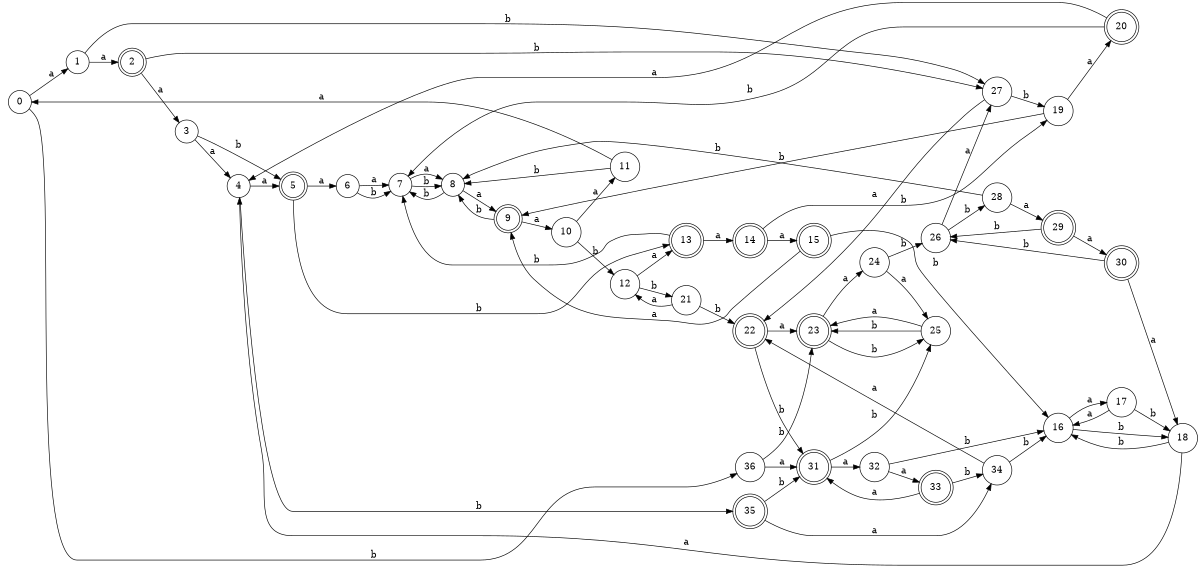 digraph n30_10 {
__start0 [label="" shape="none"];

rankdir=LR;
size="8,5";

s0 [style="filled", color="black", fillcolor="white" shape="circle", label="0"];
s1 [style="filled", color="black", fillcolor="white" shape="circle", label="1"];
s2 [style="rounded,filled", color="black", fillcolor="white" shape="doublecircle", label="2"];
s3 [style="filled", color="black", fillcolor="white" shape="circle", label="3"];
s4 [style="filled", color="black", fillcolor="white" shape="circle", label="4"];
s5 [style="rounded,filled", color="black", fillcolor="white" shape="doublecircle", label="5"];
s6 [style="filled", color="black", fillcolor="white" shape="circle", label="6"];
s7 [style="filled", color="black", fillcolor="white" shape="circle", label="7"];
s8 [style="filled", color="black", fillcolor="white" shape="circle", label="8"];
s9 [style="rounded,filled", color="black", fillcolor="white" shape="doublecircle", label="9"];
s10 [style="filled", color="black", fillcolor="white" shape="circle", label="10"];
s11 [style="filled", color="black", fillcolor="white" shape="circle", label="11"];
s12 [style="filled", color="black", fillcolor="white" shape="circle", label="12"];
s13 [style="rounded,filled", color="black", fillcolor="white" shape="doublecircle", label="13"];
s14 [style="rounded,filled", color="black", fillcolor="white" shape="doublecircle", label="14"];
s15 [style="rounded,filled", color="black", fillcolor="white" shape="doublecircle", label="15"];
s16 [style="filled", color="black", fillcolor="white" shape="circle", label="16"];
s17 [style="filled", color="black", fillcolor="white" shape="circle", label="17"];
s18 [style="filled", color="black", fillcolor="white" shape="circle", label="18"];
s19 [style="filled", color="black", fillcolor="white" shape="circle", label="19"];
s20 [style="rounded,filled", color="black", fillcolor="white" shape="doublecircle", label="20"];
s21 [style="filled", color="black", fillcolor="white" shape="circle", label="21"];
s22 [style="rounded,filled", color="black", fillcolor="white" shape="doublecircle", label="22"];
s23 [style="rounded,filled", color="black", fillcolor="white" shape="doublecircle", label="23"];
s24 [style="filled", color="black", fillcolor="white" shape="circle", label="24"];
s25 [style="filled", color="black", fillcolor="white" shape="circle", label="25"];
s26 [style="filled", color="black", fillcolor="white" shape="circle", label="26"];
s27 [style="filled", color="black", fillcolor="white" shape="circle", label="27"];
s28 [style="filled", color="black", fillcolor="white" shape="circle", label="28"];
s29 [style="rounded,filled", color="black", fillcolor="white" shape="doublecircle", label="29"];
s30 [style="rounded,filled", color="black", fillcolor="white" shape="doublecircle", label="30"];
s31 [style="rounded,filled", color="black", fillcolor="white" shape="doublecircle", label="31"];
s32 [style="filled", color="black", fillcolor="white" shape="circle", label="32"];
s33 [style="rounded,filled", color="black", fillcolor="white" shape="doublecircle", label="33"];
s34 [style="filled", color="black", fillcolor="white" shape="circle", label="34"];
s35 [style="rounded,filled", color="black", fillcolor="white" shape="doublecircle", label="35"];
s36 [style="filled", color="black", fillcolor="white" shape="circle", label="36"];
s0 -> s1 [label="a"];
s0 -> s36 [label="b"];
s1 -> s2 [label="a"];
s1 -> s27 [label="b"];
s2 -> s3 [label="a"];
s2 -> s27 [label="b"];
s3 -> s4 [label="a"];
s3 -> s5 [label="b"];
s4 -> s5 [label="a"];
s4 -> s35 [label="b"];
s5 -> s6 [label="a"];
s5 -> s13 [label="b"];
s6 -> s7 [label="a"];
s6 -> s7 [label="b"];
s7 -> s8 [label="a"];
s7 -> s8 [label="b"];
s8 -> s9 [label="a"];
s8 -> s7 [label="b"];
s9 -> s10 [label="a"];
s9 -> s8 [label="b"];
s10 -> s11 [label="a"];
s10 -> s12 [label="b"];
s11 -> s0 [label="a"];
s11 -> s8 [label="b"];
s12 -> s13 [label="a"];
s12 -> s21 [label="b"];
s13 -> s14 [label="a"];
s13 -> s7 [label="b"];
s14 -> s15 [label="a"];
s14 -> s19 [label="b"];
s15 -> s9 [label="a"];
s15 -> s16 [label="b"];
s16 -> s17 [label="a"];
s16 -> s18 [label="b"];
s17 -> s16 [label="a"];
s17 -> s18 [label="b"];
s18 -> s4 [label="a"];
s18 -> s16 [label="b"];
s19 -> s20 [label="a"];
s19 -> s9 [label="b"];
s20 -> s4 [label="a"];
s20 -> s7 [label="b"];
s21 -> s12 [label="a"];
s21 -> s22 [label="b"];
s22 -> s23 [label="a"];
s22 -> s31 [label="b"];
s23 -> s24 [label="a"];
s23 -> s25 [label="b"];
s24 -> s25 [label="a"];
s24 -> s26 [label="b"];
s25 -> s23 [label="a"];
s25 -> s23 [label="b"];
s26 -> s27 [label="a"];
s26 -> s28 [label="b"];
s27 -> s22 [label="a"];
s27 -> s19 [label="b"];
s28 -> s29 [label="a"];
s28 -> s8 [label="b"];
s29 -> s30 [label="a"];
s29 -> s26 [label="b"];
s30 -> s18 [label="a"];
s30 -> s26 [label="b"];
s31 -> s32 [label="a"];
s31 -> s25 [label="b"];
s32 -> s33 [label="a"];
s32 -> s16 [label="b"];
s33 -> s31 [label="a"];
s33 -> s34 [label="b"];
s34 -> s22 [label="a"];
s34 -> s16 [label="b"];
s35 -> s34 [label="a"];
s35 -> s31 [label="b"];
s36 -> s31 [label="a"];
s36 -> s23 [label="b"];

}